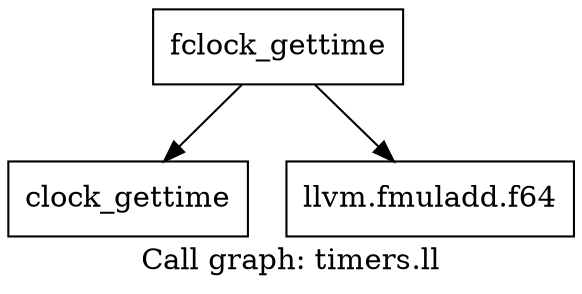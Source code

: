 digraph "Call graph: timers.ll" {
	label="Call graph: timers.ll";

	Node0x560094956ee0 [shape=record,label="{fclock_gettime}"];
	Node0x560094956ee0 -> Node0x560094956f90;
	Node0x560094956ee0 -> Node0x560094957450;
	Node0x560094956f90 [shape=record,label="{clock_gettime}"];
	Node0x560094957450 [shape=record,label="{llvm.fmuladd.f64}"];
}
